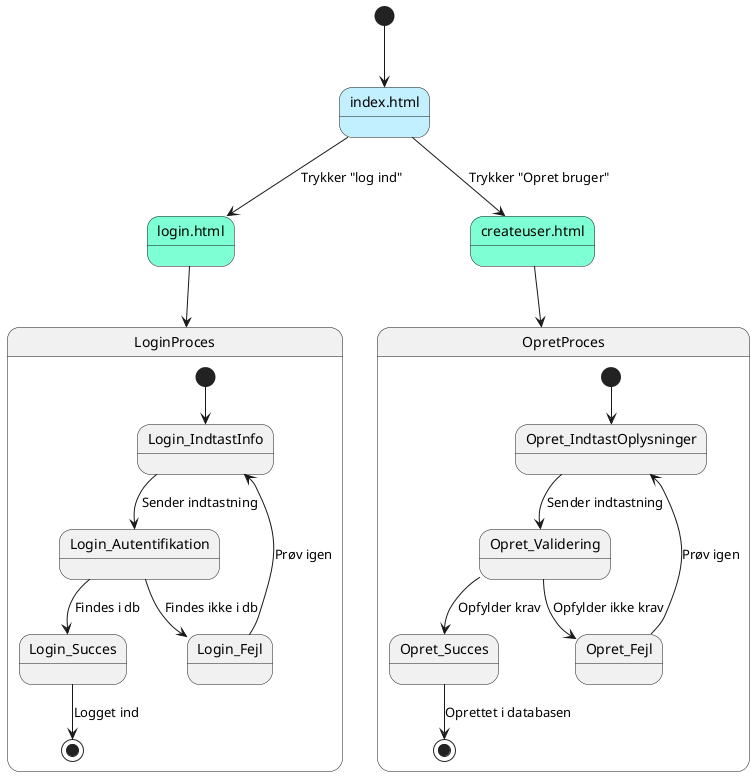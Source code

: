 @startuml
[*] --> Index

state "index.html" as Index #Application
state "login.html" as Login #Aquamarine
state "createuser.html" as Opret #Aquamarine

Index --> Login : Trykker "log ind"
Index --> Opret : Trykker "Opret bruger"

state LoginProces {
  [*] --> Login_IndtastInfo
  Login_IndtastInfo --> Login_Autentifikation : Sender indtastning
  Login_Autentifikation --> Login_Succes : Findes i db
  Login_Autentifikation --> Login_Fejl : Findes ikke i db
  Login_Fejl --> Login_IndtastInfo : Prøv igen
  Login_Succes --> [*] : Logget ind
}

state OpretProces {
  [*] --> Opret_IndtastOplysninger
  Opret_IndtastOplysninger --> Opret_Validering : Sender indtastning
  Opret_Validering --> Opret_Succes : Opfylder krav
  Opret_Validering --> Opret_Fejl : Opfylder ikke krav
  Opret_Fejl --> Opret_IndtastOplysninger : Prøv igen
  Opret_Succes --> [*] : Oprettet i databasen
}

Login --> LoginProces
Opret --> OpretProces

@enduml
